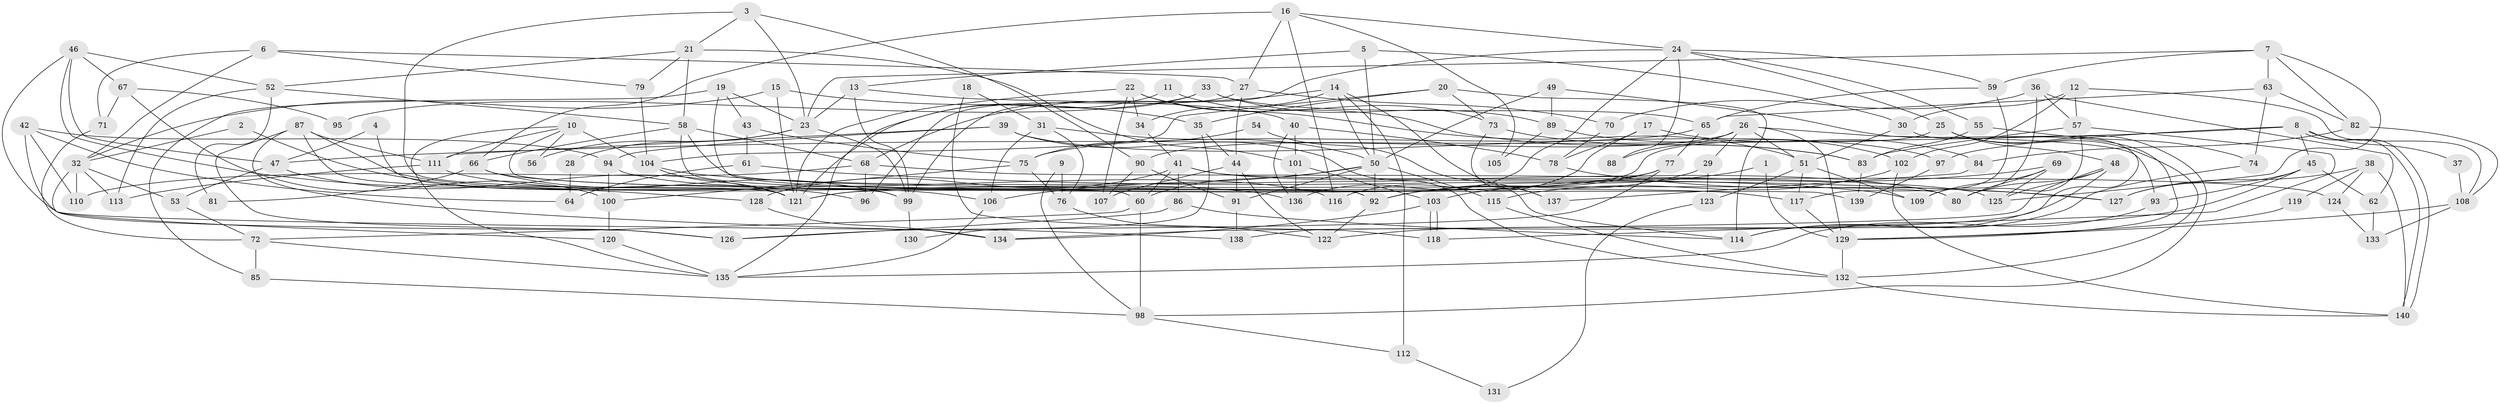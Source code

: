 // coarse degree distribution, {2: 0.12244897959183673, 4: 0.25510204081632654, 5: 0.17346938775510204, 3: 0.16326530612244897, 10: 0.02040816326530612, 6: 0.12244897959183673, 8: 0.02040816326530612, 7: 0.07142857142857142, 14: 0.01020408163265306, 9: 0.030612244897959183, 11: 0.01020408163265306}
// Generated by graph-tools (version 1.1) at 2025/18/03/04/25 18:18:37]
// undirected, 140 vertices, 280 edges
graph export_dot {
graph [start="1"]
  node [color=gray90,style=filled];
  1;
  2;
  3;
  4;
  5;
  6;
  7;
  8;
  9;
  10;
  11;
  12;
  13;
  14;
  15;
  16;
  17;
  18;
  19;
  20;
  21;
  22;
  23;
  24;
  25;
  26;
  27;
  28;
  29;
  30;
  31;
  32;
  33;
  34;
  35;
  36;
  37;
  38;
  39;
  40;
  41;
  42;
  43;
  44;
  45;
  46;
  47;
  48;
  49;
  50;
  51;
  52;
  53;
  54;
  55;
  56;
  57;
  58;
  59;
  60;
  61;
  62;
  63;
  64;
  65;
  66;
  67;
  68;
  69;
  70;
  71;
  72;
  73;
  74;
  75;
  76;
  77;
  78;
  79;
  80;
  81;
  82;
  83;
  84;
  85;
  86;
  87;
  88;
  89;
  90;
  91;
  92;
  93;
  94;
  95;
  96;
  97;
  98;
  99;
  100;
  101;
  102;
  103;
  104;
  105;
  106;
  107;
  108;
  109;
  110;
  111;
  112;
  113;
  114;
  115;
  116;
  117;
  118;
  119;
  120;
  121;
  122;
  123;
  124;
  125;
  126;
  127;
  128;
  129;
  130;
  131;
  132;
  133;
  134;
  135;
  136;
  137;
  138;
  139;
  140;
  1 -- 129;
  1 -- 92;
  2 -- 96;
  2 -- 32;
  3 -- 90;
  3 -- 23;
  3 -- 21;
  3 -- 60;
  4 -- 99;
  4 -- 47;
  5 -- 13;
  5 -- 50;
  5 -- 30;
  6 -- 79;
  6 -- 71;
  6 -- 27;
  6 -- 32;
  7 -- 63;
  7 -- 125;
  7 -- 23;
  7 -- 59;
  7 -- 82;
  8 -- 140;
  8 -- 140;
  8 -- 45;
  8 -- 37;
  8 -- 47;
  8 -- 97;
  9 -- 98;
  9 -- 76;
  10 -- 104;
  10 -- 111;
  10 -- 56;
  10 -- 135;
  10 -- 139;
  11 -- 135;
  11 -- 73;
  12 -- 57;
  12 -- 108;
  12 -- 30;
  12 -- 102;
  13 -- 23;
  13 -- 99;
  13 -- 40;
  14 -- 68;
  14 -- 50;
  14 -- 34;
  14 -- 112;
  14 -- 137;
  15 -- 32;
  15 -- 121;
  15 -- 35;
  16 -- 24;
  16 -- 27;
  16 -- 66;
  16 -- 105;
  16 -- 116;
  17 -- 116;
  17 -- 78;
  17 -- 84;
  18 -- 31;
  18 -- 118;
  19 -- 92;
  19 -- 23;
  19 -- 43;
  19 -- 85;
  20 -- 104;
  20 -- 35;
  20 -- 73;
  20 -- 114;
  21 -- 101;
  21 -- 52;
  21 -- 58;
  21 -- 79;
  22 -- 34;
  22 -- 51;
  22 -- 83;
  22 -- 107;
  22 -- 121;
  23 -- 99;
  23 -- 28;
  23 -- 56;
  24 -- 25;
  24 -- 136;
  24 -- 55;
  24 -- 59;
  24 -- 88;
  24 -- 99;
  25 -- 48;
  25 -- 132;
  25 -- 98;
  25 -- 121;
  26 -- 129;
  26 -- 51;
  26 -- 29;
  26 -- 88;
  26 -- 90;
  26 -- 93;
  27 -- 70;
  27 -- 44;
  27 -- 96;
  28 -- 64;
  29 -- 92;
  29 -- 123;
  30 -- 51;
  30 -- 138;
  31 -- 50;
  31 -- 106;
  31 -- 76;
  32 -- 113;
  32 -- 53;
  32 -- 110;
  32 -- 120;
  33 -- 65;
  33 -- 121;
  33 -- 89;
  33 -- 95;
  34 -- 41;
  35 -- 44;
  35 -- 130;
  36 -- 57;
  36 -- 109;
  36 -- 62;
  36 -- 70;
  37 -- 108;
  38 -- 124;
  38 -- 140;
  38 -- 119;
  38 -- 127;
  39 -- 97;
  39 -- 132;
  39 -- 94;
  39 -- 111;
  40 -- 101;
  40 -- 78;
  40 -- 136;
  41 -- 60;
  41 -- 86;
  41 -- 80;
  41 -- 124;
  41 -- 128;
  42 -- 110;
  42 -- 126;
  42 -- 64;
  42 -- 94;
  43 -- 75;
  43 -- 61;
  44 -- 91;
  44 -- 107;
  44 -- 122;
  45 -- 93;
  45 -- 122;
  45 -- 62;
  45 -- 127;
  46 -- 138;
  46 -- 47;
  46 -- 52;
  46 -- 67;
  46 -- 128;
  47 -- 121;
  47 -- 53;
  48 -- 80;
  48 -- 134;
  48 -- 114;
  48 -- 125;
  49 -- 50;
  49 -- 89;
  49 -- 129;
  50 -- 60;
  50 -- 92;
  50 -- 91;
  50 -- 106;
  50 -- 115;
  51 -- 117;
  51 -- 109;
  51 -- 123;
  52 -- 58;
  52 -- 81;
  52 -- 113;
  53 -- 72;
  54 -- 114;
  54 -- 75;
  55 -- 74;
  55 -- 83;
  57 -- 83;
  57 -- 80;
  57 -- 118;
  58 -- 66;
  58 -- 68;
  58 -- 80;
  58 -- 92;
  59 -- 65;
  59 -- 117;
  60 -- 98;
  60 -- 72;
  61 -- 127;
  61 -- 64;
  62 -- 133;
  63 -- 82;
  63 -- 65;
  63 -- 74;
  65 -- 75;
  65 -- 77;
  66 -- 81;
  66 -- 99;
  66 -- 117;
  67 -- 100;
  67 -- 71;
  67 -- 95;
  68 -- 125;
  68 -- 96;
  68 -- 110;
  69 -- 103;
  69 -- 80;
  69 -- 109;
  69 -- 125;
  70 -- 78;
  71 -- 72;
  72 -- 85;
  72 -- 135;
  73 -- 83;
  73 -- 137;
  74 -- 114;
  75 -- 100;
  75 -- 76;
  76 -- 122;
  77 -- 121;
  77 -- 92;
  77 -- 126;
  78 -- 127;
  79 -- 104;
  82 -- 84;
  82 -- 108;
  83 -- 139;
  84 -- 137;
  85 -- 98;
  86 -- 114;
  86 -- 126;
  87 -- 106;
  87 -- 121;
  87 -- 111;
  87 -- 126;
  87 -- 134;
  89 -- 102;
  89 -- 105;
  90 -- 107;
  90 -- 91;
  91 -- 138;
  92 -- 122;
  93 -- 135;
  94 -- 100;
  94 -- 116;
  97 -- 139;
  98 -- 112;
  99 -- 130;
  100 -- 120;
  101 -- 136;
  101 -- 103;
  102 -- 140;
  102 -- 115;
  103 -- 134;
  103 -- 118;
  103 -- 118;
  104 -- 121;
  104 -- 109;
  106 -- 135;
  108 -- 129;
  108 -- 133;
  111 -- 113;
  111 -- 136;
  112 -- 131;
  115 -- 132;
  117 -- 129;
  119 -- 129;
  120 -- 135;
  123 -- 131;
  124 -- 133;
  128 -- 134;
  129 -- 132;
  132 -- 140;
}
